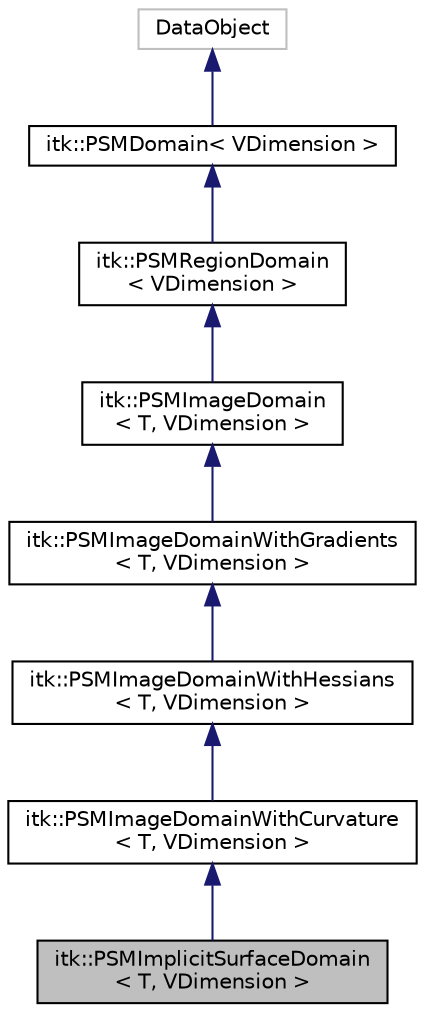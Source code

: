 digraph "itk::PSMImplicitSurfaceDomain&lt; T, VDimension &gt;"
{
  edge [fontname="Helvetica",fontsize="10",labelfontname="Helvetica",labelfontsize="10"];
  node [fontname="Helvetica",fontsize="10",shape=record];
  Node1 [label="itk::PSMImplicitSurfaceDomain\l\< T, VDimension \>",height=0.2,width=0.4,color="black", fillcolor="grey75", style="filled", fontcolor="black"];
  Node2 -> Node1 [dir="back",color="midnightblue",fontsize="10",style="solid",fontname="Helvetica"];
  Node2 [label="itk::PSMImageDomainWithCurvature\l\< T, VDimension \>",height=0.2,width=0.4,color="black", fillcolor="white", style="filled",URL="$classitk_1_1_p_s_m_image_domain_with_curvature.html"];
  Node3 -> Node2 [dir="back",color="midnightblue",fontsize="10",style="solid",fontname="Helvetica"];
  Node3 [label="itk::PSMImageDomainWithHessians\l\< T, VDimension \>",height=0.2,width=0.4,color="black", fillcolor="white", style="filled",URL="$classitk_1_1_p_s_m_image_domain_with_hessians.html"];
  Node4 -> Node3 [dir="back",color="midnightblue",fontsize="10",style="solid",fontname="Helvetica"];
  Node4 [label="itk::PSMImageDomainWithGradients\l\< T, VDimension \>",height=0.2,width=0.4,color="black", fillcolor="white", style="filled",URL="$classitk_1_1_p_s_m_image_domain_with_gradients.html"];
  Node5 -> Node4 [dir="back",color="midnightblue",fontsize="10",style="solid",fontname="Helvetica"];
  Node5 [label="itk::PSMImageDomain\l\< T, VDimension \>",height=0.2,width=0.4,color="black", fillcolor="white", style="filled",URL="$classitk_1_1_p_s_m_image_domain.html"];
  Node6 -> Node5 [dir="back",color="midnightblue",fontsize="10",style="solid",fontname="Helvetica"];
  Node6 [label="itk::PSMRegionDomain\l\< VDimension \>",height=0.2,width=0.4,color="black", fillcolor="white", style="filled",URL="$classitk_1_1_p_s_m_region_domain.html"];
  Node7 -> Node6 [dir="back",color="midnightblue",fontsize="10",style="solid",fontname="Helvetica"];
  Node7 [label="itk::PSMDomain\< VDimension \>",height=0.2,width=0.4,color="black", fillcolor="white", style="filled",URL="$classitk_1_1_p_s_m_domain.html",tooltip="Base class for defining the domain in which a particle system exists. "];
  Node8 -> Node7 [dir="back",color="midnightblue",fontsize="10",style="solid",fontname="Helvetica"];
  Node8 [label="DataObject",height=0.2,width=0.4,color="grey75", fillcolor="white", style="filled"];
}
